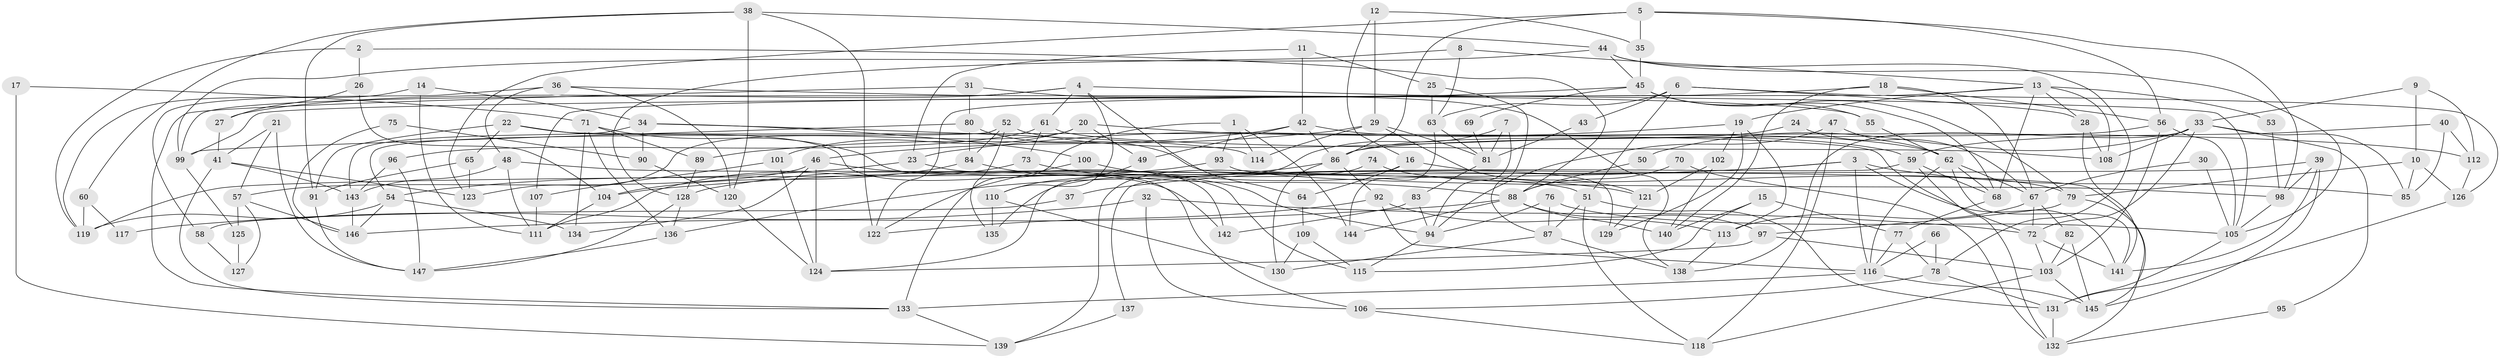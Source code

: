 // Generated by graph-tools (version 1.1) at 2025/14/03/09/25 04:14:52]
// undirected, 147 vertices, 294 edges
graph export_dot {
graph [start="1"]
  node [color=gray90,style=filled];
  1;
  2;
  3;
  4;
  5;
  6;
  7;
  8;
  9;
  10;
  11;
  12;
  13;
  14;
  15;
  16;
  17;
  18;
  19;
  20;
  21;
  22;
  23;
  24;
  25;
  26;
  27;
  28;
  29;
  30;
  31;
  32;
  33;
  34;
  35;
  36;
  37;
  38;
  39;
  40;
  41;
  42;
  43;
  44;
  45;
  46;
  47;
  48;
  49;
  50;
  51;
  52;
  53;
  54;
  55;
  56;
  57;
  58;
  59;
  60;
  61;
  62;
  63;
  64;
  65;
  66;
  67;
  68;
  69;
  70;
  71;
  72;
  73;
  74;
  75;
  76;
  77;
  78;
  79;
  80;
  81;
  82;
  83;
  84;
  85;
  86;
  87;
  88;
  89;
  90;
  91;
  92;
  93;
  94;
  95;
  96;
  97;
  98;
  99;
  100;
  101;
  102;
  103;
  104;
  105;
  106;
  107;
  108;
  109;
  110;
  111;
  112;
  113;
  114;
  115;
  116;
  117;
  118;
  119;
  120;
  121;
  122;
  123;
  124;
  125;
  126;
  127;
  128;
  129;
  130;
  131;
  132;
  133;
  134;
  135;
  136;
  137;
  138;
  139;
  140;
  141;
  142;
  143;
  144;
  145;
  146;
  147;
  1 -- 133;
  1 -- 144;
  1 -- 93;
  1 -- 114;
  2 -- 88;
  2 -- 119;
  2 -- 26;
  3 -- 116;
  3 -- 141;
  3 -- 37;
  3 -- 85;
  3 -- 104;
  4 -- 105;
  4 -- 99;
  4 -- 27;
  4 -- 61;
  4 -- 64;
  4 -- 110;
  5 -- 86;
  5 -- 98;
  5 -- 35;
  5 -- 56;
  5 -- 123;
  6 -- 126;
  6 -- 51;
  6 -- 28;
  6 -- 43;
  6 -- 63;
  7 -- 124;
  7 -- 94;
  7 -- 81;
  8 -- 13;
  8 -- 63;
  8 -- 128;
  9 -- 112;
  9 -- 33;
  9 -- 10;
  10 -- 126;
  10 -- 79;
  10 -- 85;
  11 -- 42;
  11 -- 23;
  11 -- 25;
  12 -- 35;
  12 -- 29;
  12 -- 16;
  13 -- 19;
  13 -- 108;
  13 -- 28;
  13 -- 53;
  13 -- 68;
  13 -- 107;
  14 -- 111;
  14 -- 119;
  14 -- 34;
  15 -- 140;
  15 -- 77;
  15 -- 115;
  16 -- 145;
  16 -- 64;
  16 -- 139;
  17 -- 71;
  17 -- 139;
  18 -- 67;
  18 -- 140;
  18 -- 56;
  18 -- 99;
  19 -- 23;
  19 -- 113;
  19 -- 102;
  19 -- 129;
  20 -- 123;
  20 -- 101;
  20 -- 49;
  20 -- 112;
  21 -- 147;
  21 -- 41;
  21 -- 57;
  22 -- 91;
  22 -- 72;
  22 -- 65;
  22 -- 106;
  23 -- 115;
  23 -- 54;
  24 -- 67;
  24 -- 86;
  25 -- 63;
  25 -- 87;
  26 -- 27;
  26 -- 104;
  27 -- 41;
  28 -- 108;
  28 -- 141;
  29 -- 89;
  29 -- 114;
  29 -- 81;
  29 -- 121;
  30 -- 105;
  30 -- 67;
  31 -- 138;
  31 -- 80;
  31 -- 133;
  32 -- 72;
  32 -- 106;
  32 -- 117;
  33 -- 85;
  33 -- 108;
  33 -- 50;
  33 -- 72;
  33 -- 95;
  33 -- 138;
  34 -- 143;
  34 -- 90;
  34 -- 100;
  34 -- 114;
  35 -- 45;
  36 -- 48;
  36 -- 120;
  36 -- 55;
  36 -- 58;
  37 -- 58;
  38 -- 44;
  38 -- 122;
  38 -- 60;
  38 -- 91;
  38 -- 120;
  39 -- 145;
  39 -- 141;
  39 -- 98;
  39 -- 119;
  40 -- 59;
  40 -- 85;
  40 -- 112;
  41 -- 123;
  41 -- 133;
  41 -- 143;
  42 -- 62;
  42 -- 49;
  42 -- 46;
  42 -- 86;
  43 -- 81;
  44 -- 78;
  44 -- 45;
  44 -- 99;
  44 -- 105;
  45 -- 122;
  45 -- 68;
  45 -- 55;
  45 -- 69;
  45 -- 79;
  46 -- 142;
  46 -- 57;
  46 -- 124;
  46 -- 134;
  47 -- 94;
  47 -- 62;
  47 -- 118;
  48 -- 143;
  48 -- 51;
  48 -- 111;
  49 -- 110;
  50 -- 88;
  51 -- 87;
  51 -- 118;
  51 -- 131;
  52 -- 59;
  52 -- 84;
  52 -- 54;
  52 -- 135;
  53 -- 98;
  54 -- 146;
  54 -- 119;
  54 -- 134;
  55 -- 62;
  56 -- 86;
  56 -- 103;
  56 -- 105;
  57 -- 125;
  57 -- 127;
  57 -- 146;
  58 -- 127;
  59 -- 132;
  59 -- 68;
  59 -- 137;
  60 -- 119;
  60 -- 117;
  61 -- 73;
  61 -- 96;
  61 -- 108;
  62 -- 68;
  62 -- 67;
  62 -- 116;
  62 -- 141;
  63 -- 81;
  63 -- 144;
  64 -- 109;
  65 -- 91;
  65 -- 123;
  66 -- 78;
  66 -- 116;
  67 -- 72;
  67 -- 82;
  67 -- 113;
  68 -- 77;
  69 -- 81;
  70 -- 132;
  70 -- 88;
  71 -- 136;
  71 -- 134;
  71 -- 89;
  71 -- 142;
  72 -- 141;
  72 -- 103;
  73 -- 111;
  73 -- 88;
  74 -- 135;
  74 -- 79;
  75 -- 90;
  75 -- 146;
  76 -- 105;
  76 -- 87;
  76 -- 94;
  77 -- 78;
  77 -- 116;
  78 -- 106;
  78 -- 131;
  79 -- 97;
  79 -- 132;
  80 -- 99;
  80 -- 84;
  80 -- 129;
  81 -- 83;
  82 -- 103;
  82 -- 145;
  83 -- 94;
  83 -- 142;
  84 -- 104;
  84 -- 94;
  86 -- 92;
  86 -- 130;
  86 -- 136;
  87 -- 138;
  87 -- 130;
  88 -- 97;
  88 -- 146;
  88 -- 140;
  88 -- 144;
  89 -- 128;
  90 -- 120;
  91 -- 147;
  92 -- 116;
  92 -- 113;
  92 -- 122;
  93 -- 98;
  93 -- 128;
  94 -- 115;
  95 -- 132;
  96 -- 147;
  96 -- 143;
  97 -- 103;
  97 -- 124;
  98 -- 105;
  99 -- 125;
  100 -- 121;
  100 -- 122;
  101 -- 107;
  101 -- 124;
  102 -- 121;
  102 -- 140;
  103 -- 118;
  103 -- 145;
  104 -- 111;
  105 -- 131;
  106 -- 118;
  107 -- 111;
  109 -- 130;
  109 -- 115;
  110 -- 130;
  110 -- 135;
  112 -- 126;
  113 -- 138;
  116 -- 145;
  116 -- 133;
  120 -- 124;
  121 -- 129;
  125 -- 127;
  126 -- 131;
  128 -- 136;
  128 -- 147;
  131 -- 132;
  133 -- 139;
  136 -- 147;
  137 -- 139;
  143 -- 146;
}
